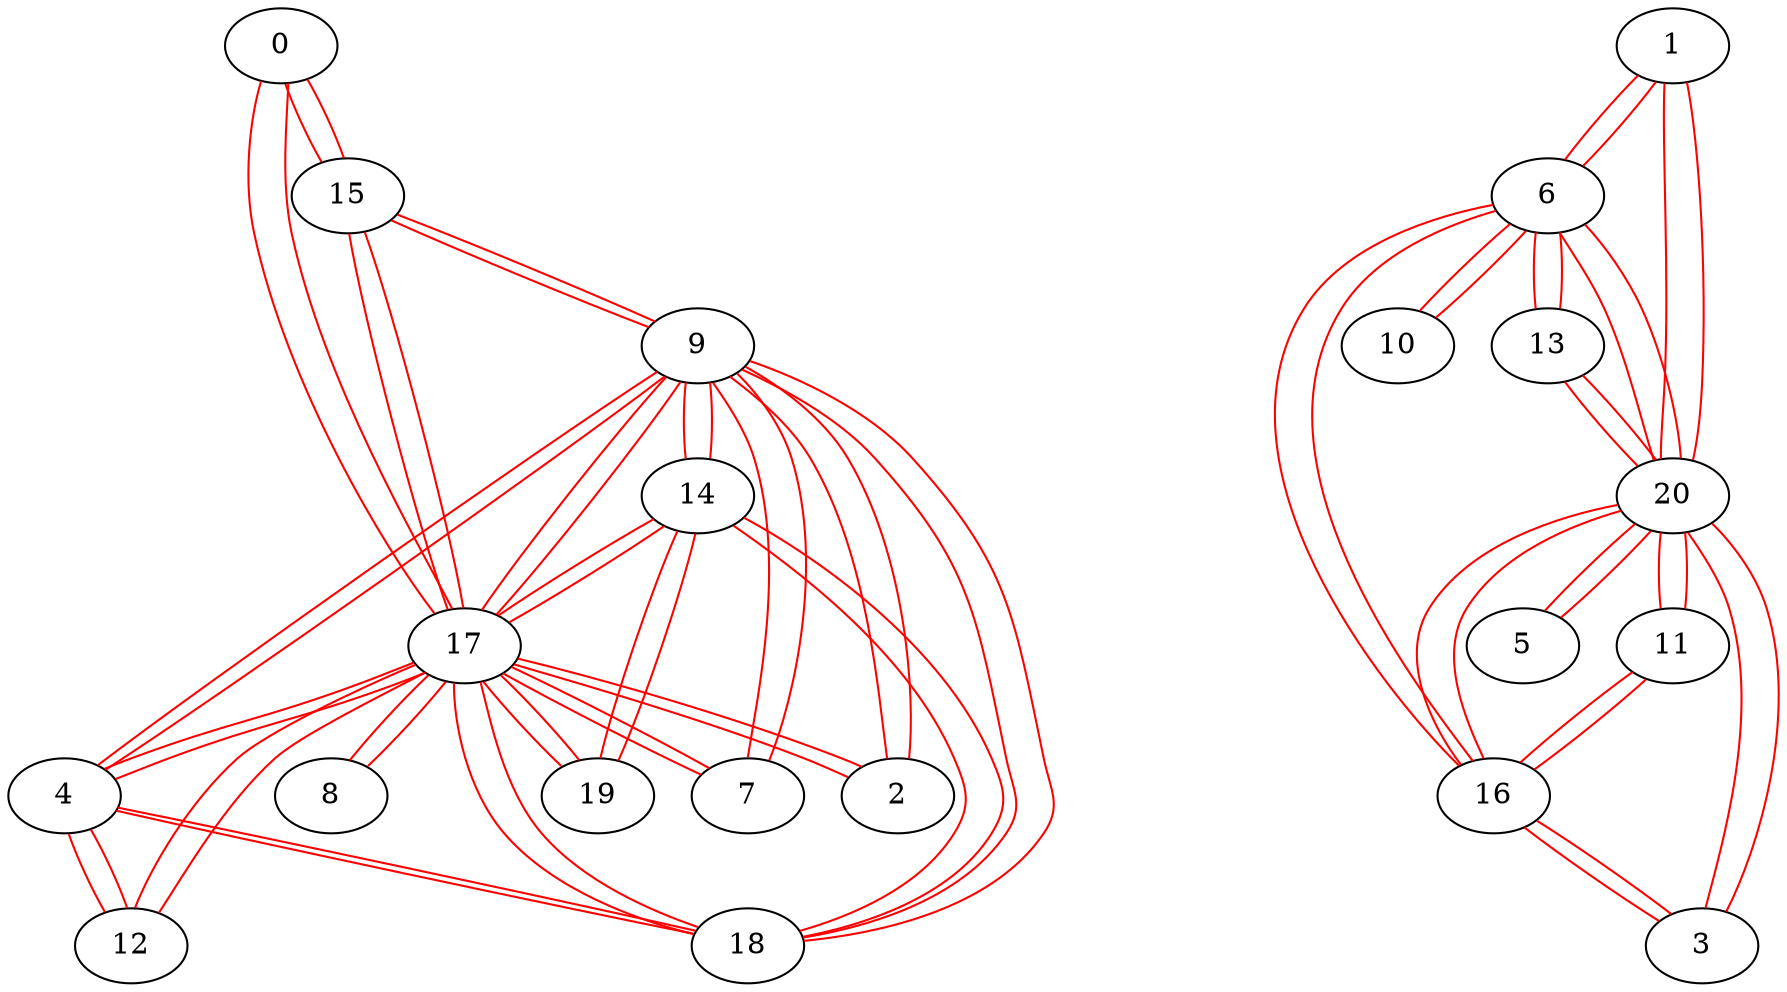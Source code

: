 graph{
0 -- 15 [color=red];
0 -- 17 [color=red];
1 -- 6 [color=red];
1 -- 20 [color=red];
2 -- 9 [color=red];
2 -- 17 [color=red];
3 -- 16 [color=red];
3 -- 20 [color=red];
4 -- 9 [color=red];
4 -- 12 [color=red];
4 -- 17 [color=red];
4 -- 18 [color=red];
5 -- 20 [color=red];
6 -- 1 [color=red];
6 -- 10 [color=red];
6 -- 13 [color=red];
6 -- 16 [color=red];
6 -- 20 [color=red];
7 -- 9 [color=red];
7 -- 17 [color=red];
8 -- 17 [color=red];
9 -- 2 [color=red];
9 -- 4 [color=red];
9 -- 7 [color=red];
9 -- 14 [color=red];
9 -- 15 [color=red];
9 -- 17 [color=red];
9 -- 18 [color=red];
10 -- 6 [color=red];
11 -- 16 [color=red];
11 -- 20 [color=red];
12 -- 4 [color=red];
12 -- 17 [color=red];
13 -- 6 [color=red];
13 -- 20 [color=red];
14 -- 9 [color=red];
14 -- 17 [color=red];
14 -- 18 [color=red];
14 -- 19 [color=red];
15 -- 0 [color=red];
15 -- 9 [color=red];
15 -- 17 [color=red];
16 -- 3 [color=red];
16 -- 6 [color=red];
16 -- 11 [color=red];
16 -- 20 [color=red];
17 -- 0 [color=red];
17 -- 2 [color=red];
17 -- 4 [color=red];
17 -- 7 [color=red];
17 -- 8 [color=red];
17 -- 9 [color=red];
17 -- 12 [color=red];
17 -- 14 [color=red];
17 -- 15 [color=red];
17 -- 18 [color=red];
17 -- 19 [color=red];
18 -- 4 [color=red];
18 -- 9 [color=red];
18 -- 14 [color=red];
18 -- 17 [color=red];
19 -- 14 [color=red];
19 -- 17 [color=red];
20 -- 1 [color=red];
20 -- 3 [color=red];
20 -- 5 [color=red];
20 -- 6 [color=red];
20 -- 11 [color=red];
20 -- 13 [color=red];
20 -- 16 [color=red];
}
